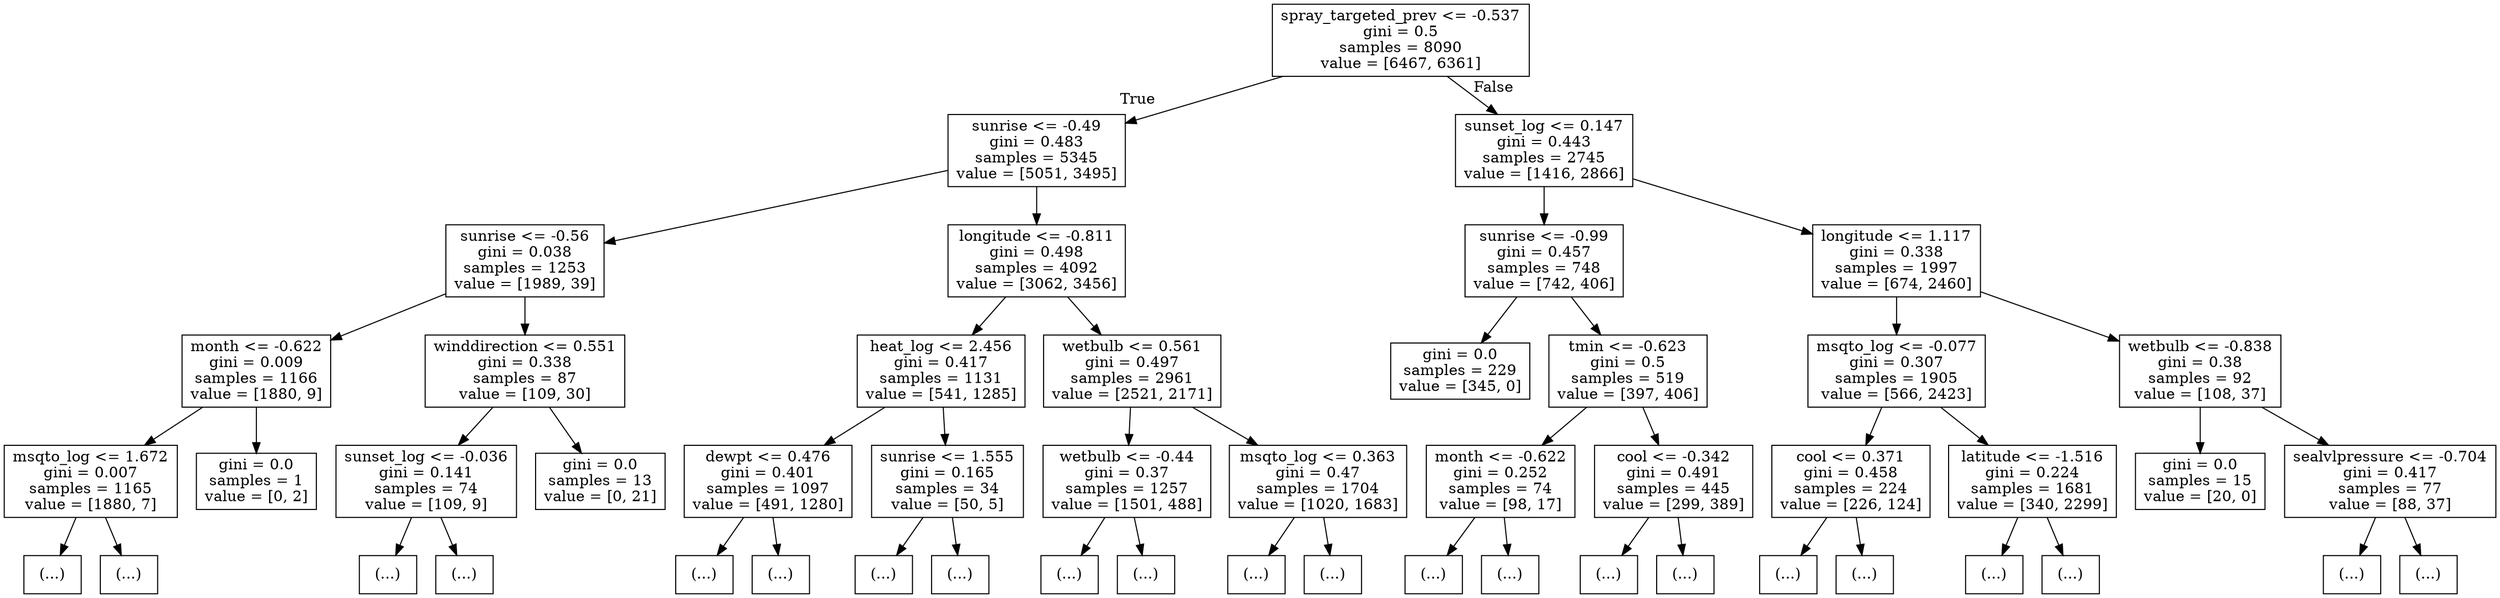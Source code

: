 digraph Tree {
node [shape=box] ;
0 [label="spray_targeted_prev <= -0.537\ngini = 0.5\nsamples = 8090\nvalue = [6467, 6361]"] ;
1 [label="sunrise <= -0.49\ngini = 0.483\nsamples = 5345\nvalue = [5051, 3495]"] ;
0 -> 1 [labeldistance=2.5, labelangle=45, headlabel="True"] ;
2 [label="sunrise <= -0.56\ngini = 0.038\nsamples = 1253\nvalue = [1989, 39]"] ;
1 -> 2 ;
3 [label="month <= -0.622\ngini = 0.009\nsamples = 1166\nvalue = [1880, 9]"] ;
2 -> 3 ;
4 [label="msqto_log <= 1.672\ngini = 0.007\nsamples = 1165\nvalue = [1880, 7]"] ;
3 -> 4 ;
5 [label="(...)"] ;
4 -> 5 ;
18 [label="(...)"] ;
4 -> 18 ;
37 [label="gini = 0.0\nsamples = 1\nvalue = [0, 2]"] ;
3 -> 37 ;
38 [label="winddirection <= 0.551\ngini = 0.338\nsamples = 87\nvalue = [109, 30]"] ;
2 -> 38 ;
39 [label="sunset_log <= -0.036\ngini = 0.141\nsamples = 74\nvalue = [109, 9]"] ;
38 -> 39 ;
40 [label="(...)"] ;
39 -> 40 ;
41 [label="(...)"] ;
39 -> 41 ;
56 [label="gini = 0.0\nsamples = 13\nvalue = [0, 21]"] ;
38 -> 56 ;
57 [label="longitude <= -0.811\ngini = 0.498\nsamples = 4092\nvalue = [3062, 3456]"] ;
1 -> 57 ;
58 [label="heat_log <= 2.456\ngini = 0.417\nsamples = 1131\nvalue = [541, 1285]"] ;
57 -> 58 ;
59 [label="dewpt <= 0.476\ngini = 0.401\nsamples = 1097\nvalue = [491, 1280]"] ;
58 -> 59 ;
60 [label="(...)"] ;
59 -> 60 ;
193 [label="(...)"] ;
59 -> 193 ;
360 [label="sunrise <= 1.555\ngini = 0.165\nsamples = 34\nvalue = [50, 5]"] ;
58 -> 360 ;
361 [label="(...)"] ;
360 -> 361 ;
368 [label="(...)"] ;
360 -> 368 ;
369 [label="wetbulb <= 0.561\ngini = 0.497\nsamples = 2961\nvalue = [2521, 2171]"] ;
57 -> 369 ;
370 [label="wetbulb <= -0.44\ngini = 0.37\nsamples = 1257\nvalue = [1501, 488]"] ;
369 -> 370 ;
371 [label="(...)"] ;
370 -> 371 ;
468 [label="(...)"] ;
370 -> 468 ;
603 [label="msqto_log <= 0.363\ngini = 0.47\nsamples = 1704\nvalue = [1020, 1683]"] ;
369 -> 603 ;
604 [label="(...)"] ;
603 -> 604 ;
777 [label="(...)"] ;
603 -> 777 ;
1106 [label="sunset_log <= 0.147\ngini = 0.443\nsamples = 2745\nvalue = [1416, 2866]"] ;
0 -> 1106 [labeldistance=2.5, labelangle=-45, headlabel="False"] ;
1107 [label="sunrise <= -0.99\ngini = 0.457\nsamples = 748\nvalue = [742, 406]"] ;
1106 -> 1107 ;
1108 [label="gini = 0.0\nsamples = 229\nvalue = [345, 0]"] ;
1107 -> 1108 ;
1109 [label="tmin <= -0.623\ngini = 0.5\nsamples = 519\nvalue = [397, 406]"] ;
1107 -> 1109 ;
1110 [label="month <= -0.622\ngini = 0.252\nsamples = 74\nvalue = [98, 17]"] ;
1109 -> 1110 ;
1111 [label="(...)"] ;
1110 -> 1111 ;
1118 [label="(...)"] ;
1110 -> 1118 ;
1119 [label="cool <= -0.342\ngini = 0.491\nsamples = 445\nvalue = [299, 389]"] ;
1109 -> 1119 ;
1120 [label="(...)"] ;
1119 -> 1120 ;
1121 [label="(...)"] ;
1119 -> 1121 ;
1290 [label="longitude <= 1.117\ngini = 0.338\nsamples = 1997\nvalue = [674, 2460]"] ;
1106 -> 1290 ;
1291 [label="msqto_log <= -0.077\ngini = 0.307\nsamples = 1905\nvalue = [566, 2423]"] ;
1290 -> 1291 ;
1292 [label="cool <= 0.371\ngini = 0.458\nsamples = 224\nvalue = [226, 124]"] ;
1291 -> 1292 ;
1293 [label="(...)"] ;
1292 -> 1293 ;
1364 [label="(...)"] ;
1292 -> 1364 ;
1365 [label="latitude <= -1.516\ngini = 0.224\nsamples = 1681\nvalue = [340, 2299]"] ;
1291 -> 1365 ;
1366 [label="(...)"] ;
1365 -> 1366 ;
1373 [label="(...)"] ;
1365 -> 1373 ;
1838 [label="wetbulb <= -0.838\ngini = 0.38\nsamples = 92\nvalue = [108, 37]"] ;
1290 -> 1838 ;
1839 [label="gini = 0.0\nsamples = 15\nvalue = [20, 0]"] ;
1838 -> 1839 ;
1840 [label="sealvlpressure <= -0.704\ngini = 0.417\nsamples = 77\nvalue = [88, 37]"] ;
1838 -> 1840 ;
1841 [label="(...)"] ;
1840 -> 1841 ;
1842 [label="(...)"] ;
1840 -> 1842 ;
}